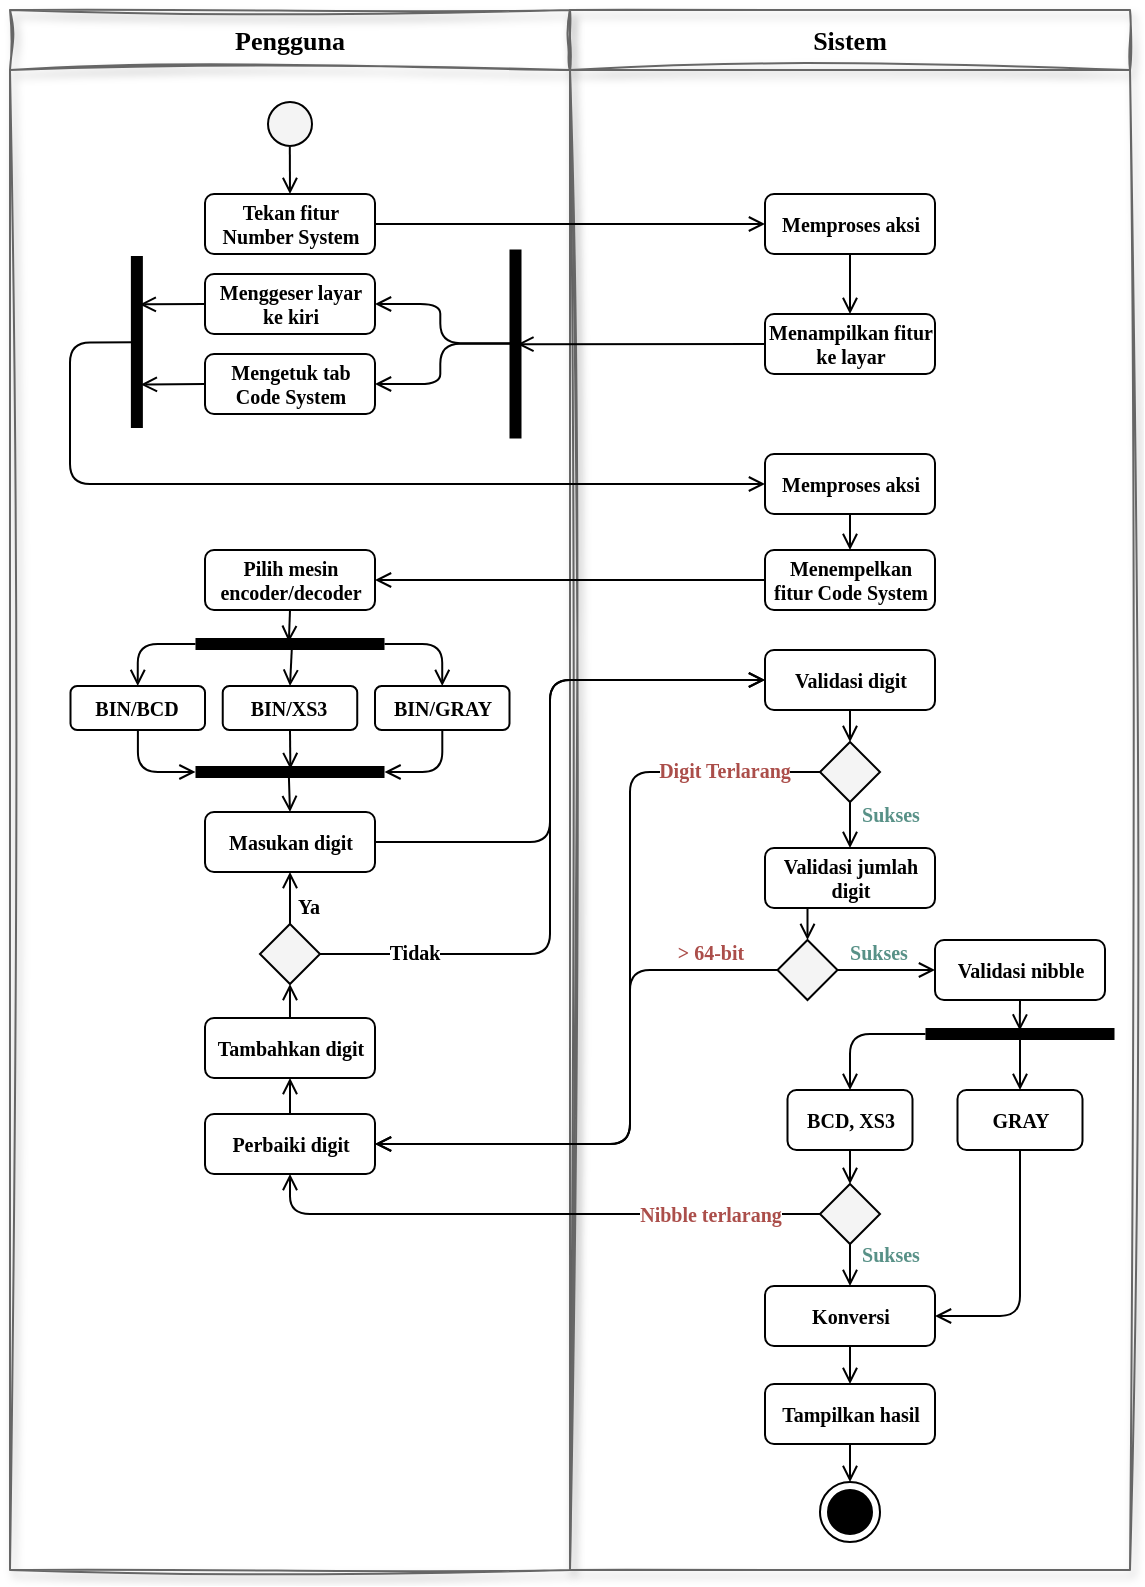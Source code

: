 <mxfile version="21.6.2" type="github">
  <diagram name="Page-1" id="CgQySgWVw96B_NjmKXBA">
    <mxGraphModel dx="836" dy="502" grid="1" gridSize="10" guides="1" tooltips="1" connect="1" arrows="1" fold="1" page="1" pageScale="1" pageWidth="850" pageHeight="1100" math="0" shadow="0">
      <root>
        <mxCell id="0" />
        <mxCell id="1" parent="0" />
        <mxCell id="lpQh4YBdjXe3NSxbTlEW-1" value="Pengguna" style="swimlane;whiteSpace=wrap;sketch=1;curveFitting=1;jiggle=2;shadow=1;fillColor=none;strokeColor=#666666;startSize=30;fontSize=13;fontFamily=Ubuntu;fontSource=https%3A%2F%2Ffonts.googleapis.com%2Fcss%3Ffamily%3DUbuntu;" vertex="1" parent="1">
          <mxGeometry x="180" y="20" width="280" height="780" as="geometry" />
        </mxCell>
        <mxCell id="lpQh4YBdjXe3NSxbTlEW-2" value="" style="endArrow=open;strokeColor=#FF0000;endFill=1;rounded=0" edge="1" parent="lpQh4YBdjXe3NSxbTlEW-1">
          <mxGeometry relative="1" as="geometry">
            <mxPoint x="115" y="160" as="sourcePoint" />
          </mxGeometry>
        </mxCell>
        <mxCell id="lpQh4YBdjXe3NSxbTlEW-3" value="" style="endArrow=open;strokeColor=#FF0000;endFill=1;rounded=0" edge="1" parent="lpQh4YBdjXe3NSxbTlEW-1">
          <mxGeometry relative="1" as="geometry">
            <mxPoint x="115" y="270" as="sourcePoint" />
          </mxGeometry>
        </mxCell>
        <mxCell id="lpQh4YBdjXe3NSxbTlEW-4" style="rounded=0;orthogonalLoop=1;jettySize=auto;html=1;exitX=0.497;exitY=0.882;exitDx=0;exitDy=0;entryX=0.5;entryY=0;entryDx=0;entryDy=0;exitPerimeter=0;endArrow=open;endFill=0;strokeColor=#000;" edge="1" parent="lpQh4YBdjXe3NSxbTlEW-1" source="lpQh4YBdjXe3NSxbTlEW-5" target="lpQh4YBdjXe3NSxbTlEW-6">
          <mxGeometry relative="1" as="geometry" />
        </mxCell>
        <mxCell id="lpQh4YBdjXe3NSxbTlEW-5" value="" style="ellipse;html=1;shape=startState;fillColor=#f4f4f4;strokeColor=#000;strokeWidth=1;fillStyle=auto;fontColor=#595959;" vertex="1" parent="lpQh4YBdjXe3NSxbTlEW-1">
          <mxGeometry x="125" y="42" width="30" height="30" as="geometry" />
        </mxCell>
        <mxCell id="lpQh4YBdjXe3NSxbTlEW-6" value="Tekan fitur Number System" style="rounded=1;whiteSpace=wrap;html=1;fontFamily=Ubuntu;fontSource=https%3A%2F%2Ffonts.googleapis.com%2Fcss%3Ffamily%3DUbuntu;fontSize=10;fontStyle=1" vertex="1" parent="lpQh4YBdjXe3NSxbTlEW-1">
          <mxGeometry x="97.5" y="92" width="85" height="30" as="geometry" />
        </mxCell>
        <mxCell id="lpQh4YBdjXe3NSxbTlEW-7" style="edgeStyle=orthogonalEdgeStyle;rounded=1;orthogonalLoop=1;jettySize=auto;html=1;exitX=0.496;exitY=0.561;exitDx=0;exitDy=0;exitPerimeter=0;entryX=1;entryY=0.5;entryDx=0;entryDy=0;endArrow=open;endFill=0;strokeColor=#000;" edge="1" parent="lpQh4YBdjXe3NSxbTlEW-1" source="lpQh4YBdjXe3NSxbTlEW-9" target="lpQh4YBdjXe3NSxbTlEW-11">
          <mxGeometry relative="1" as="geometry" />
        </mxCell>
        <mxCell id="lpQh4YBdjXe3NSxbTlEW-8" style="edgeStyle=orthogonalEdgeStyle;rounded=1;orthogonalLoop=1;jettySize=auto;html=1;entryX=1;entryY=0.5;entryDx=0;entryDy=0;exitX=0.499;exitY=0.656;exitDx=0;exitDy=0;exitPerimeter=0;endArrow=open;endFill=0;strokeColor=#000;" edge="1" parent="lpQh4YBdjXe3NSxbTlEW-1" source="lpQh4YBdjXe3NSxbTlEW-9" target="lpQh4YBdjXe3NSxbTlEW-13">
          <mxGeometry relative="1" as="geometry" />
        </mxCell>
        <mxCell id="lpQh4YBdjXe3NSxbTlEW-9" value="" style="shape=line;html=1;strokeWidth=6;strokeColor=#000;rotation=90;" vertex="1" parent="lpQh4YBdjXe3NSxbTlEW-1">
          <mxGeometry x="205.5" y="162" width="94.5" height="10" as="geometry" />
        </mxCell>
        <mxCell id="lpQh4YBdjXe3NSxbTlEW-10" style="rounded=0;orthogonalLoop=1;jettySize=auto;html=1;exitX=0;exitY=0.5;exitDx=0;exitDy=0;entryX=0.281;entryY=0.357;entryDx=0;entryDy=0;entryPerimeter=0;endArrow=open;endFill=0;strokeColor=#000;" edge="1" parent="lpQh4YBdjXe3NSxbTlEW-1" source="lpQh4YBdjXe3NSxbTlEW-11" target="lpQh4YBdjXe3NSxbTlEW-14">
          <mxGeometry relative="1" as="geometry" />
        </mxCell>
        <mxCell id="lpQh4YBdjXe3NSxbTlEW-11" value="Menggeser layar ke kiri" style="rounded=1;whiteSpace=wrap;html=1;fontFamily=Ubuntu;fontSource=https%3A%2F%2Ffonts.googleapis.com%2Fcss%3Ffamily%3DUbuntu;fontSize=10;fontStyle=1" vertex="1" parent="lpQh4YBdjXe3NSxbTlEW-1">
          <mxGeometry x="97.5" y="132" width="85" height="30" as="geometry" />
        </mxCell>
        <mxCell id="lpQh4YBdjXe3NSxbTlEW-12" style="rounded=0;orthogonalLoop=1;jettySize=auto;html=1;exitX=0;exitY=0.5;exitDx=0;exitDy=0;entryX=0.748;entryY=0.302;entryDx=0;entryDy=0;entryPerimeter=0;endArrow=open;endFill=0;strokeColor=#000;" edge="1" parent="lpQh4YBdjXe3NSxbTlEW-1" source="lpQh4YBdjXe3NSxbTlEW-13" target="lpQh4YBdjXe3NSxbTlEW-14">
          <mxGeometry relative="1" as="geometry" />
        </mxCell>
        <mxCell id="lpQh4YBdjXe3NSxbTlEW-13" value="Mengetuk tab Code System" style="rounded=1;whiteSpace=wrap;html=1;fontFamily=Ubuntu;fontSource=https%3A%2F%2Ffonts.googleapis.com%2Fcss%3Ffamily%3DUbuntu;fontSize=10;fontStyle=1" vertex="1" parent="lpQh4YBdjXe3NSxbTlEW-1">
          <mxGeometry x="97.5" y="172" width="85" height="30" as="geometry" />
        </mxCell>
        <mxCell id="lpQh4YBdjXe3NSxbTlEW-14" value="" style="shape=line;html=1;strokeWidth=6;strokeColor=#000;rotation=90;" vertex="1" parent="lpQh4YBdjXe3NSxbTlEW-1">
          <mxGeometry x="20.5" y="161" width="85.88" height="10" as="geometry" />
        </mxCell>
        <mxCell id="lpQh4YBdjXe3NSxbTlEW-15" style="rounded=0;orthogonalLoop=1;jettySize=auto;html=1;exitX=0.5;exitY=1;exitDx=0;exitDy=0;entryX=0.494;entryY=0.399;entryDx=0;entryDy=0;entryPerimeter=0;endArrow=open;endFill=0;strokeColor=#000;" edge="1" parent="lpQh4YBdjXe3NSxbTlEW-1" source="lpQh4YBdjXe3NSxbTlEW-16" target="lpQh4YBdjXe3NSxbTlEW-20">
          <mxGeometry relative="1" as="geometry" />
        </mxCell>
        <mxCell id="lpQh4YBdjXe3NSxbTlEW-16" value="Pilih mesin encoder/decoder" style="rounded=1;whiteSpace=wrap;html=1;fontFamily=Ubuntu;fontSource=https%3A%2F%2Ffonts.googleapis.com%2Fcss%3Ffamily%3DUbuntu;fontSize=10;fontStyle=1" vertex="1" parent="lpQh4YBdjXe3NSxbTlEW-1">
          <mxGeometry x="97.5" y="270" width="85" height="30" as="geometry" />
        </mxCell>
        <mxCell id="lpQh4YBdjXe3NSxbTlEW-17" style="rounded=0;orthogonalLoop=1;jettySize=auto;html=1;entryX=0.5;entryY=0;entryDx=0;entryDy=0;exitX=0.51;exitY=0.66;exitDx=0;exitDy=0;exitPerimeter=0;endArrow=open;endFill=0;strokeColor=#000;" edge="1" parent="lpQh4YBdjXe3NSxbTlEW-1" source="lpQh4YBdjXe3NSxbTlEW-20" target="lpQh4YBdjXe3NSxbTlEW-24">
          <mxGeometry relative="1" as="geometry" />
        </mxCell>
        <mxCell id="lpQh4YBdjXe3NSxbTlEW-18" style="edgeStyle=orthogonalEdgeStyle;rounded=1;orthogonalLoop=1;jettySize=auto;html=1;exitX=1;exitY=0.5;exitDx=0;exitDy=0;exitPerimeter=0;entryX=0.5;entryY=0;entryDx=0;entryDy=0;endArrow=open;endFill=0;strokeColor=#000;" edge="1" parent="lpQh4YBdjXe3NSxbTlEW-1" source="lpQh4YBdjXe3NSxbTlEW-20" target="lpQh4YBdjXe3NSxbTlEW-26">
          <mxGeometry relative="1" as="geometry" />
        </mxCell>
        <mxCell id="lpQh4YBdjXe3NSxbTlEW-19" style="edgeStyle=orthogonalEdgeStyle;rounded=1;orthogonalLoop=1;jettySize=auto;html=1;exitX=0;exitY=0.5;exitDx=0;exitDy=0;exitPerimeter=0;entryX=0.5;entryY=0;entryDx=0;entryDy=0;endArrow=open;endFill=0;strokeColor=#000;" edge="1" parent="lpQh4YBdjXe3NSxbTlEW-1" source="lpQh4YBdjXe3NSxbTlEW-20" target="lpQh4YBdjXe3NSxbTlEW-22">
          <mxGeometry relative="1" as="geometry" />
        </mxCell>
        <mxCell id="lpQh4YBdjXe3NSxbTlEW-20" value="" style="shape=line;html=1;strokeWidth=6;strokeColor=#000;rotation=0;" vertex="1" parent="lpQh4YBdjXe3NSxbTlEW-1">
          <mxGeometry x="92.75" y="312" width="94.5" height="10" as="geometry" />
        </mxCell>
        <mxCell id="lpQh4YBdjXe3NSxbTlEW-21" style="edgeStyle=orthogonalEdgeStyle;rounded=1;orthogonalLoop=1;jettySize=auto;html=1;entryX=0;entryY=0.5;entryDx=0;entryDy=0;entryPerimeter=0;endArrow=open;endFill=0;strokeColor=#000;" edge="1" parent="lpQh4YBdjXe3NSxbTlEW-1" source="lpQh4YBdjXe3NSxbTlEW-22" target="lpQh4YBdjXe3NSxbTlEW-28">
          <mxGeometry relative="1" as="geometry" />
        </mxCell>
        <mxCell id="lpQh4YBdjXe3NSxbTlEW-22" value="BIN/BCD" style="rounded=1;whiteSpace=wrap;html=1;fontFamily=Ubuntu;fontSource=https%3A%2F%2Ffonts.googleapis.com%2Fcss%3Ffamily%3DUbuntu;fontSize=10;fontStyle=1" vertex="1" parent="lpQh4YBdjXe3NSxbTlEW-1">
          <mxGeometry x="30.25" y="338" width="67.25" height="22" as="geometry" />
        </mxCell>
        <mxCell id="lpQh4YBdjXe3NSxbTlEW-23" style="rounded=0;orthogonalLoop=1;jettySize=auto;html=1;exitX=0.5;exitY=1;exitDx=0;exitDy=0;entryX=0.502;entryY=0.351;entryDx=0;entryDy=0;entryPerimeter=0;endArrow=open;endFill=0;strokeColor=#000;" edge="1" parent="lpQh4YBdjXe3NSxbTlEW-1" source="lpQh4YBdjXe3NSxbTlEW-24" target="lpQh4YBdjXe3NSxbTlEW-28">
          <mxGeometry relative="1" as="geometry">
            <mxPoint x="140.5" y="382" as="targetPoint" />
          </mxGeometry>
        </mxCell>
        <mxCell id="lpQh4YBdjXe3NSxbTlEW-24" value="BIN/XS3" style="rounded=1;whiteSpace=wrap;html=1;fontFamily=Ubuntu;fontSource=https%3A%2F%2Ffonts.googleapis.com%2Fcss%3Ffamily%3DUbuntu;fontSize=10;fontStyle=1" vertex="1" parent="lpQh4YBdjXe3NSxbTlEW-1">
          <mxGeometry x="106.37" y="338" width="67.25" height="22" as="geometry" />
        </mxCell>
        <mxCell id="lpQh4YBdjXe3NSxbTlEW-25" style="edgeStyle=orthogonalEdgeStyle;rounded=1;orthogonalLoop=1;jettySize=auto;html=1;entryX=1;entryY=0.5;entryDx=0;entryDy=0;entryPerimeter=0;endArrow=open;endFill=0;strokeColor=#000;" edge="1" parent="lpQh4YBdjXe3NSxbTlEW-1" source="lpQh4YBdjXe3NSxbTlEW-26" target="lpQh4YBdjXe3NSxbTlEW-28">
          <mxGeometry relative="1" as="geometry" />
        </mxCell>
        <mxCell id="lpQh4YBdjXe3NSxbTlEW-26" value="BIN/GRAY" style="rounded=1;whiteSpace=wrap;html=1;fontFamily=Ubuntu;fontSource=https%3A%2F%2Ffonts.googleapis.com%2Fcss%3Ffamily%3DUbuntu;fontSize=10;fontStyle=1" vertex="1" parent="lpQh4YBdjXe3NSxbTlEW-1">
          <mxGeometry x="182.5" y="338" width="67.25" height="22" as="geometry" />
        </mxCell>
        <mxCell id="lpQh4YBdjXe3NSxbTlEW-27" style="rounded=0;orthogonalLoop=1;jettySize=auto;html=1;entryX=0.5;entryY=0;entryDx=0;entryDy=0;exitX=0.494;exitY=0.7;exitDx=0;exitDy=0;exitPerimeter=0;endArrow=open;endFill=0;strokeColor=#000;" edge="1" parent="lpQh4YBdjXe3NSxbTlEW-1" source="lpQh4YBdjXe3NSxbTlEW-28" target="lpQh4YBdjXe3NSxbTlEW-29">
          <mxGeometry relative="1" as="geometry" />
        </mxCell>
        <mxCell id="lpQh4YBdjXe3NSxbTlEW-28" value="" style="shape=line;html=1;strokeWidth=6;strokeColor=#000;rotation=0;" vertex="1" parent="lpQh4YBdjXe3NSxbTlEW-1">
          <mxGeometry x="92.75" y="376" width="94.5" height="10" as="geometry" />
        </mxCell>
        <mxCell id="lpQh4YBdjXe3NSxbTlEW-29" value="Masukan digit" style="rounded=1;whiteSpace=wrap;html=1;fontFamily=Ubuntu;fontSource=https%3A%2F%2Ffonts.googleapis.com%2Fcss%3Ffamily%3DUbuntu;fontSize=10;fontStyle=1" vertex="1" parent="lpQh4YBdjXe3NSxbTlEW-1">
          <mxGeometry x="97.5" y="401" width="85" height="30" as="geometry" />
        </mxCell>
        <mxCell id="lpQh4YBdjXe3NSxbTlEW-30" style="rounded=0;orthogonalLoop=1;jettySize=auto;html=1;exitX=0.5;exitY=0;exitDx=0;exitDy=0;entryX=0.5;entryY=1;entryDx=0;entryDy=0;endArrow=open;endFill=0;strokeColor=#000;" edge="1" parent="lpQh4YBdjXe3NSxbTlEW-1" source="lpQh4YBdjXe3NSxbTlEW-31" target="lpQh4YBdjXe3NSxbTlEW-36">
          <mxGeometry relative="1" as="geometry" />
        </mxCell>
        <mxCell id="lpQh4YBdjXe3NSxbTlEW-31" value="Perbaiki digit" style="rounded=1;whiteSpace=wrap;html=1;fontSize=10;fontFamily=Ubuntu;fontSource=https%3A%2F%2Ffonts.googleapis.com%2Fcss%3Ffamily%3DUbuntu;fontStyle=1" vertex="1" parent="lpQh4YBdjXe3NSxbTlEW-1">
          <mxGeometry x="97.5" y="552" width="85" height="30" as="geometry" />
        </mxCell>
        <mxCell id="lpQh4YBdjXe3NSxbTlEW-32" style="rounded=0;orthogonalLoop=1;jettySize=auto;html=1;entryX=0.5;entryY=1;entryDx=0;entryDy=0;endArrow=open;endFill=0;strokeColor=#000;" edge="1" parent="lpQh4YBdjXe3NSxbTlEW-1" source="lpQh4YBdjXe3NSxbTlEW-34" target="lpQh4YBdjXe3NSxbTlEW-29">
          <mxGeometry relative="1" as="geometry">
            <Array as="points">
              <mxPoint x="140" y="450" />
            </Array>
          </mxGeometry>
        </mxCell>
        <mxCell id="lpQh4YBdjXe3NSxbTlEW-33" value="Ya" style="edgeLabel;html=1;align=center;verticalAlign=middle;resizable=0;points=[];fontSize=10;fontFamily=Ubuntu;fontSource=https%3A%2F%2Ffonts.googleapis.com%2Fcss%3Ffamily%3DUbuntu;spacingRight=5;spacingBottom=-6;fontStyle=1;spacingTop=7;spacingLeft=3;" vertex="1" connectable="0" parent="lpQh4YBdjXe3NSxbTlEW-32">
          <mxGeometry x="0.508" y="-1" relative="1" as="geometry">
            <mxPoint x="9" y="4" as="offset" />
          </mxGeometry>
        </mxCell>
        <mxCell id="lpQh4YBdjXe3NSxbTlEW-34" value="" style="rhombus;whiteSpace=wrap;html=1;fontSize=10;fontFamily=Ubuntu;fillColor=#f4f4f4;strokeColor=#000;fontColor=#333333;rounded=0;fontSource=https%3A%2F%2Ffonts.googleapis.com%2Fcss%3Ffamily%3DUbuntu;" vertex="1" parent="lpQh4YBdjXe3NSxbTlEW-1">
          <mxGeometry x="124.99" y="457" width="30" height="30" as="geometry" />
        </mxCell>
        <mxCell id="lpQh4YBdjXe3NSxbTlEW-35" style="rounded=0;orthogonalLoop=1;jettySize=auto;html=1;entryX=0.5;entryY=1;entryDx=0;entryDy=0;endArrow=open;endFill=0;strokeColor=#000;" edge="1" parent="lpQh4YBdjXe3NSxbTlEW-1" source="lpQh4YBdjXe3NSxbTlEW-36" target="lpQh4YBdjXe3NSxbTlEW-34">
          <mxGeometry relative="1" as="geometry" />
        </mxCell>
        <mxCell id="lpQh4YBdjXe3NSxbTlEW-36" value="Tambahkan digit" style="rounded=1;whiteSpace=wrap;html=1;fontSize=10;fontFamily=Ubuntu;fontSource=https%3A%2F%2Ffonts.googleapis.com%2Fcss%3Ffamily%3DUbuntu;fontStyle=1" vertex="1" parent="lpQh4YBdjXe3NSxbTlEW-1">
          <mxGeometry x="97.5" y="504" width="85" height="30" as="geometry" />
        </mxCell>
        <mxCell id="lpQh4YBdjXe3NSxbTlEW-37" value="Sistem" style="swimlane;whiteSpace=wrap;sketch=1;curveFitting=1;jiggle=2;shadow=1;fillColor=none;strokeColor=#666666;startSize=30;fontSize=13;fontFamily=Ubuntu;fontSource=https%3A%2F%2Ffonts.googleapis.com%2Fcss%3Ffamily%3DUbuntu;" vertex="1" parent="1">
          <mxGeometry x="460" y="20" width="280" height="780" as="geometry" />
        </mxCell>
        <mxCell id="lpQh4YBdjXe3NSxbTlEW-38" value="" style="endArrow=open;strokeColor=#FF0000;endFill=1;rounded=0" edge="1" parent="lpQh4YBdjXe3NSxbTlEW-37">
          <mxGeometry relative="1" as="geometry">
            <mxPoint x="75" y="160" as="sourcePoint" />
          </mxGeometry>
        </mxCell>
        <mxCell id="lpQh4YBdjXe3NSxbTlEW-39" value="" style="endArrow=open;strokeColor=#FF0000;endFill=1;rounded=0" edge="1" parent="lpQh4YBdjXe3NSxbTlEW-37">
          <mxGeometry relative="1" as="geometry">
            <mxPoint x="75" y="270" as="sourcePoint" />
          </mxGeometry>
        </mxCell>
        <mxCell id="lpQh4YBdjXe3NSxbTlEW-40" value="yes" style="edgeStyle=elbowEdgeStyle;elbow=horizontal;align=left;verticalAlign=bottom;endArrow=open;endSize=8;strokeColor=#FF0000;exitX=0.5;exitY=0;endFill=1;rounded=0;entryX=0.75;entryY=0.5;entryPerimeter=0" edge="1" parent="lpQh4YBdjXe3NSxbTlEW-37">
          <mxGeometry x="-1" relative="1" as="geometry">
            <mxPoint x="155" y="147.5" as="targetPoint" />
            <Array as="points">
              <mxPoint x="190" y="180" />
            </Array>
          </mxGeometry>
        </mxCell>
        <mxCell id="lpQh4YBdjXe3NSxbTlEW-41" value="" style="endArrow=open;strokeColor=#FF0000;endFill=1;rounded=0" edge="1" parent="lpQh4YBdjXe3NSxbTlEW-37">
          <mxGeometry relative="1" as="geometry">
            <mxPoint x="130" y="245" as="sourcePoint" />
          </mxGeometry>
        </mxCell>
        <mxCell id="lpQh4YBdjXe3NSxbTlEW-42" value="" style="edgeStyle=elbowEdgeStyle;elbow=horizontal;verticalAlign=bottom;endArrow=open;endSize=8;strokeColor=#FF0000;endFill=1;rounded=0" edge="1" parent="lpQh4YBdjXe3NSxbTlEW-37">
          <mxGeometry x="130" y="90" as="geometry">
            <mxPoint x="130" y="135" as="targetPoint" />
          </mxGeometry>
        </mxCell>
        <mxCell id="lpQh4YBdjXe3NSxbTlEW-43" value="" style="endArrow=none;strokeColor=#FF0000;endFill=0;rounded=0;dashed=1" edge="1" parent="lpQh4YBdjXe3NSxbTlEW-37">
          <mxGeometry relative="1" as="geometry">
            <mxPoint x="87.121" y="375" as="sourcePoint" />
          </mxGeometry>
        </mxCell>
        <mxCell id="lpQh4YBdjXe3NSxbTlEW-44" style="rounded=0;orthogonalLoop=1;jettySize=auto;html=1;entryX=0.5;entryY=0;entryDx=0;entryDy=0;endArrow=open;endFill=0;strokeColor=#000;" edge="1" parent="lpQh4YBdjXe3NSxbTlEW-37" source="lpQh4YBdjXe3NSxbTlEW-45" target="lpQh4YBdjXe3NSxbTlEW-46">
          <mxGeometry relative="1" as="geometry" />
        </mxCell>
        <mxCell id="lpQh4YBdjXe3NSxbTlEW-45" value="Memproses aksi" style="rounded=1;whiteSpace=wrap;html=1;fontFamily=Ubuntu;fontSource=https%3A%2F%2Ffonts.googleapis.com%2Fcss%3Ffamily%3DUbuntu;fontSize=10;fontStyle=1" vertex="1" parent="lpQh4YBdjXe3NSxbTlEW-37">
          <mxGeometry x="97.5" y="92" width="85" height="30" as="geometry" />
        </mxCell>
        <mxCell id="lpQh4YBdjXe3NSxbTlEW-46" value="Menampilkan fitur ke layar" style="rounded=1;whiteSpace=wrap;html=1;fontFamily=Ubuntu;fontSource=https%3A%2F%2Ffonts.googleapis.com%2Fcss%3Ffamily%3DUbuntu;fontSize=10;fontStyle=1" vertex="1" parent="lpQh4YBdjXe3NSxbTlEW-37">
          <mxGeometry x="97.5" y="152" width="85" height="30" as="geometry" />
        </mxCell>
        <mxCell id="lpQh4YBdjXe3NSxbTlEW-47" style="rounded=0;orthogonalLoop=1;jettySize=auto;html=1;exitX=0.5;exitY=1;exitDx=0;exitDy=0;entryX=0.5;entryY=0;entryDx=0;entryDy=0;endArrow=open;endFill=0;strokeColor=#000;" edge="1" parent="lpQh4YBdjXe3NSxbTlEW-37" source="lpQh4YBdjXe3NSxbTlEW-48" target="lpQh4YBdjXe3NSxbTlEW-49">
          <mxGeometry relative="1" as="geometry" />
        </mxCell>
        <mxCell id="lpQh4YBdjXe3NSxbTlEW-48" value="Memproses aksi" style="rounded=1;whiteSpace=wrap;html=1;fontFamily=Ubuntu;fontSource=https%3A%2F%2Ffonts.googleapis.com%2Fcss%3Ffamily%3DUbuntu;fontSize=10;fontStyle=1" vertex="1" parent="lpQh4YBdjXe3NSxbTlEW-37">
          <mxGeometry x="97.5" y="222" width="85" height="30" as="geometry" />
        </mxCell>
        <mxCell id="lpQh4YBdjXe3NSxbTlEW-49" value="Menempelkan fitur Code System" style="rounded=1;whiteSpace=wrap;html=1;fontFamily=Ubuntu;fontSource=https%3A%2F%2Ffonts.googleapis.com%2Fcss%3Ffamily%3DUbuntu;fontSize=10;fontStyle=1" vertex="1" parent="lpQh4YBdjXe3NSxbTlEW-37">
          <mxGeometry x="97.5" y="270" width="85" height="30" as="geometry" />
        </mxCell>
        <mxCell id="lpQh4YBdjXe3NSxbTlEW-50" style="rounded=0;orthogonalLoop=1;jettySize=auto;html=1;exitX=0.5;exitY=1;exitDx=0;exitDy=0;entryX=0.5;entryY=0;entryDx=0;entryDy=0;endArrow=open;endFill=0;strokeColor=#000;" edge="1" parent="lpQh4YBdjXe3NSxbTlEW-37" source="lpQh4YBdjXe3NSxbTlEW-51" target="lpQh4YBdjXe3NSxbTlEW-54">
          <mxGeometry relative="1" as="geometry" />
        </mxCell>
        <mxCell id="lpQh4YBdjXe3NSxbTlEW-51" value="Validasi digit" style="rounded=1;whiteSpace=wrap;html=1;fontFamily=Ubuntu;fontSource=https%3A%2F%2Ffonts.googleapis.com%2Fcss%3Ffamily%3DUbuntu;fontSize=10;fontStyle=1" vertex="1" parent="lpQh4YBdjXe3NSxbTlEW-37">
          <mxGeometry x="97.5" y="320" width="85" height="30" as="geometry" />
        </mxCell>
        <mxCell id="lpQh4YBdjXe3NSxbTlEW-52" style="rounded=0;orthogonalLoop=1;jettySize=auto;html=1;exitX=0.5;exitY=1;exitDx=0;exitDy=0;entryX=0.5;entryY=0;entryDx=0;entryDy=0;endArrow=open;endFill=0;strokeColor=#000;" edge="1" parent="lpQh4YBdjXe3NSxbTlEW-37" source="lpQh4YBdjXe3NSxbTlEW-54" target="lpQh4YBdjXe3NSxbTlEW-78">
          <mxGeometry relative="1" as="geometry" />
        </mxCell>
        <mxCell id="lpQh4YBdjXe3NSxbTlEW-53" value="Sukses" style="edgeLabel;html=1;align=center;verticalAlign=middle;resizable=0;points=[];fontSize=10;fontFamily=Ubuntu;fontSource=https%3A%2F%2Ffonts.googleapis.com%2Fcss%3Ffamily%3DUbuntu;spacingRight=3;spacingBottom=-3;fontStyle=1;spacingTop=2;spacingLeft=3;fontColor=#589187;" vertex="1" connectable="0" parent="lpQh4YBdjXe3NSxbTlEW-52">
          <mxGeometry x="0.265" relative="1" as="geometry">
            <mxPoint x="20" y="-11" as="offset" />
          </mxGeometry>
        </mxCell>
        <mxCell id="lpQh4YBdjXe3NSxbTlEW-54" value="" style="rhombus;whiteSpace=wrap;html=1;fontSize=10;fontFamily=Ubuntu;fillColor=#f4f4f4;strokeColor=#000;fontColor=#333333;rounded=0;fontSource=https%3A%2F%2Ffonts.googleapis.com%2Fcss%3Ffamily%3DUbuntu;" vertex="1" parent="lpQh4YBdjXe3NSxbTlEW-37">
          <mxGeometry x="125" y="366" width="30" height="30" as="geometry" />
        </mxCell>
        <mxCell id="lpQh4YBdjXe3NSxbTlEW-56" value="Validasi nibble" style="rounded=1;whiteSpace=wrap;html=1;fontFamily=Ubuntu;fontSource=https%3A%2F%2Ffonts.googleapis.com%2Fcss%3Ffamily%3DUbuntu;fontSize=10;fontStyle=1" vertex="1" parent="lpQh4YBdjXe3NSxbTlEW-37">
          <mxGeometry x="182.5" y="465" width="85" height="30" as="geometry" />
        </mxCell>
        <mxCell id="lpQh4YBdjXe3NSxbTlEW-83" value="" style="rounded=0;orthogonalLoop=1;jettySize=auto;html=1;endArrow=open;endFill=0;exitX=0.25;exitY=1;exitDx=0;exitDy=0;" edge="1" parent="lpQh4YBdjXe3NSxbTlEW-37" source="lpQh4YBdjXe3NSxbTlEW-78" target="lpQh4YBdjXe3NSxbTlEW-82">
          <mxGeometry relative="1" as="geometry" />
        </mxCell>
        <mxCell id="lpQh4YBdjXe3NSxbTlEW-78" value="Validasi jumlah digit" style="rounded=1;whiteSpace=wrap;html=1;fontFamily=Ubuntu;fontSource=https%3A%2F%2Ffonts.googleapis.com%2Fcss%3Ffamily%3DUbuntu;fontSize=10;fontStyle=1" vertex="1" parent="lpQh4YBdjXe3NSxbTlEW-37">
          <mxGeometry x="97.5" y="419" width="85" height="30" as="geometry" />
        </mxCell>
        <mxCell id="lpQh4YBdjXe3NSxbTlEW-85" value="" style="rounded=0;orthogonalLoop=1;jettySize=auto;html=1;entryX=0;entryY=0.5;entryDx=0;entryDy=0;endArrow=open;endFill=0;" edge="1" parent="lpQh4YBdjXe3NSxbTlEW-37" source="lpQh4YBdjXe3NSxbTlEW-82" target="lpQh4YBdjXe3NSxbTlEW-56">
          <mxGeometry relative="1" as="geometry" />
        </mxCell>
        <mxCell id="lpQh4YBdjXe3NSxbTlEW-98" value="Sukses" style="edgeLabel;html=1;align=center;verticalAlign=middle;resizable=0;points=[];fontSize=10;fontFamily=Ubuntu;fontSource=https%3A%2F%2Ffonts.googleapis.com%2Fcss%3Ffamily%3DUbuntu;fontStyle=1;fontColor=#589187;spacingLeft=-5;spacingTop=-2;" vertex="1" connectable="0" parent="lpQh4YBdjXe3NSxbTlEW-85">
          <mxGeometry x="-0.271" y="-2" relative="1" as="geometry">
            <mxPoint x="4" y="-10" as="offset" />
          </mxGeometry>
        </mxCell>
        <mxCell id="lpQh4YBdjXe3NSxbTlEW-82" value="" style="rhombus;whiteSpace=wrap;html=1;fontSize=10;fontFamily=Ubuntu;fillColor=#f4f4f4;strokeColor=#000;fontColor=#333333;rounded=0;fontSource=https%3A%2F%2Ffonts.googleapis.com%2Fcss%3Ffamily%3DUbuntu;" vertex="1" parent="lpQh4YBdjXe3NSxbTlEW-37">
          <mxGeometry x="103.75" y="465" width="30" height="30" as="geometry" />
        </mxCell>
        <mxCell id="lpQh4YBdjXe3NSxbTlEW-89" style="edgeStyle=orthogonalEdgeStyle;rounded=1;orthogonalLoop=1;jettySize=auto;html=1;exitX=1;exitY=0.5;exitDx=0;exitDy=0;exitPerimeter=0;entryX=0.5;entryY=0;entryDx=0;entryDy=0;endArrow=open;endFill=0;" edge="1" parent="lpQh4YBdjXe3NSxbTlEW-37" source="lpQh4YBdjXe3NSxbTlEW-86" target="lpQh4YBdjXe3NSxbTlEW-88">
          <mxGeometry relative="1" as="geometry" />
        </mxCell>
        <mxCell id="lpQh4YBdjXe3NSxbTlEW-93" style="edgeStyle=orthogonalEdgeStyle;rounded=0;orthogonalLoop=1;jettySize=auto;html=1;entryX=0.5;entryY=0;entryDx=0;entryDy=0;exitX=0.5;exitY=0.282;exitDx=0;exitDy=0;exitPerimeter=0;endArrow=open;endFill=0;" edge="1" parent="lpQh4YBdjXe3NSxbTlEW-37" source="lpQh4YBdjXe3NSxbTlEW-86" target="lpQh4YBdjXe3NSxbTlEW-92">
          <mxGeometry relative="1" as="geometry" />
        </mxCell>
        <mxCell id="lpQh4YBdjXe3NSxbTlEW-86" value="" style="shape=line;html=1;strokeWidth=6;strokeColor=#000;rotation=-180;" vertex="1" parent="lpQh4YBdjXe3NSxbTlEW-37">
          <mxGeometry x="177.75" y="507" width="94.5" height="10" as="geometry" />
        </mxCell>
        <mxCell id="lpQh4YBdjXe3NSxbTlEW-87" style="rounded=0;orthogonalLoop=1;jettySize=auto;html=1;exitX=0.5;exitY=1;exitDx=0;exitDy=0;entryX=0.501;entryY=0.671;entryDx=0;entryDy=0;entryPerimeter=0;endArrow=open;endFill=0;" edge="1" parent="lpQh4YBdjXe3NSxbTlEW-37" source="lpQh4YBdjXe3NSxbTlEW-56" target="lpQh4YBdjXe3NSxbTlEW-86">
          <mxGeometry relative="1" as="geometry" />
        </mxCell>
        <mxCell id="lpQh4YBdjXe3NSxbTlEW-88" value="BCD, XS3" style="rounded=1;whiteSpace=wrap;html=1;fontFamily=Ubuntu;fontSource=https%3A%2F%2Ffonts.googleapis.com%2Fcss%3Ffamily%3DUbuntu;fontSize=10;fontStyle=1" vertex="1" parent="lpQh4YBdjXe3NSxbTlEW-37">
          <mxGeometry x="108.75" y="540" width="62.5" height="30" as="geometry" />
        </mxCell>
        <mxCell id="lpQh4YBdjXe3NSxbTlEW-92" value="GRAY" style="rounded=1;whiteSpace=wrap;html=1;fontFamily=Ubuntu;fontSource=https%3A%2F%2Ffonts.googleapis.com%2Fcss%3Ffamily%3DUbuntu;fontSize=10;fontStyle=1" vertex="1" parent="lpQh4YBdjXe3NSxbTlEW-37">
          <mxGeometry x="193.75" y="540" width="62.5" height="30" as="geometry" />
        </mxCell>
        <mxCell id="lpQh4YBdjXe3NSxbTlEW-65" style="rounded=0;orthogonalLoop=1;jettySize=auto;html=1;exitX=1;exitY=0.5;exitDx=0;exitDy=0;entryX=0;entryY=0.5;entryDx=0;entryDy=0;endArrow=open;endFill=0;" edge="1" parent="1" source="lpQh4YBdjXe3NSxbTlEW-6" target="lpQh4YBdjXe3NSxbTlEW-45">
          <mxGeometry relative="1" as="geometry" />
        </mxCell>
        <mxCell id="lpQh4YBdjXe3NSxbTlEW-66" style="rounded=0;orthogonalLoop=1;jettySize=auto;html=1;entryX=0.501;entryY=0.406;entryDx=0;entryDy=0;entryPerimeter=0;endArrow=open;endFill=0;strokeColor=#000;" edge="1" parent="1" source="lpQh4YBdjXe3NSxbTlEW-46" target="lpQh4YBdjXe3NSxbTlEW-9">
          <mxGeometry relative="1" as="geometry">
            <mxPoint x="400" y="275" as="targetPoint" />
          </mxGeometry>
        </mxCell>
        <mxCell id="lpQh4YBdjXe3NSxbTlEW-67" style="rounded=0;orthogonalLoop=1;jettySize=auto;html=1;entryX=1;entryY=0.5;entryDx=0;entryDy=0;endArrow=open;endFill=0;strokeColor=#000;" edge="1" parent="1" source="lpQh4YBdjXe3NSxbTlEW-49" target="lpQh4YBdjXe3NSxbTlEW-16">
          <mxGeometry relative="1" as="geometry">
            <mxPoint x="420" y="413.0" as="targetPoint" />
          </mxGeometry>
        </mxCell>
        <mxCell id="lpQh4YBdjXe3NSxbTlEW-68" style="rounded=1;orthogonalLoop=1;jettySize=auto;html=1;entryX=0;entryY=0.5;entryDx=0;entryDy=0;endArrow=open;endFill=0;strokeColor=#000;edgeStyle=orthogonalEdgeStyle;" edge="1" parent="1" source="lpQh4YBdjXe3NSxbTlEW-29" target="lpQh4YBdjXe3NSxbTlEW-51">
          <mxGeometry relative="1" as="geometry">
            <Array as="points">
              <mxPoint x="450" y="436" />
              <mxPoint x="450" y="355" />
            </Array>
          </mxGeometry>
        </mxCell>
        <mxCell id="lpQh4YBdjXe3NSxbTlEW-71" style="edgeStyle=orthogonalEdgeStyle;rounded=1;orthogonalLoop=1;jettySize=auto;html=1;exitX=1;exitY=0.5;exitDx=0;exitDy=0;entryX=0;entryY=0.5;entryDx=0;entryDy=0;endArrow=open;endFill=0;strokeColor=#000;" edge="1" parent="1" source="lpQh4YBdjXe3NSxbTlEW-34" target="lpQh4YBdjXe3NSxbTlEW-51">
          <mxGeometry relative="1" as="geometry">
            <Array as="points">
              <mxPoint x="450" y="492" />
              <mxPoint x="450" y="355" />
            </Array>
          </mxGeometry>
        </mxCell>
        <mxCell id="lpQh4YBdjXe3NSxbTlEW-72" value="Tidak" style="edgeLabel;html=1;align=center;verticalAlign=middle;resizable=0;points=[];fontFamily=Ubuntu;fontSource=https%3A%2F%2Ffonts.googleapis.com%2Fcss%3Ffamily%3DUbuntu;fontSize=10;spacing=2;spacingBottom=2;fontStyle=1" vertex="1" connectable="0" parent="lpQh4YBdjXe3NSxbTlEW-71">
          <mxGeometry x="-0.518" y="-1" relative="1" as="geometry">
            <mxPoint x="-40" y="-1" as="offset" />
          </mxGeometry>
        </mxCell>
        <mxCell id="lpQh4YBdjXe3NSxbTlEW-73" style="edgeStyle=orthogonalEdgeStyle;rounded=1;orthogonalLoop=1;jettySize=auto;html=1;exitX=0;exitY=0.5;exitDx=0;exitDy=0;entryX=1;entryY=0.5;entryDx=0;entryDy=0;endArrow=open;endFill=0;strokeColor=#000;" edge="1" parent="1" source="lpQh4YBdjXe3NSxbTlEW-54" target="lpQh4YBdjXe3NSxbTlEW-31">
          <mxGeometry relative="1" as="geometry">
            <Array as="points">
              <mxPoint x="490" y="401" />
              <mxPoint x="490" y="587" />
            </Array>
          </mxGeometry>
        </mxCell>
        <mxCell id="lpQh4YBdjXe3NSxbTlEW-74" value="Digit Terlarang" style="edgeLabel;html=1;align=center;verticalAlign=middle;resizable=0;points=[];fontSize=10;spacingLeft=7;fontFamily=Ubuntu;fontSource=https%3A%2F%2Ffonts.googleapis.com%2Fcss%3Ffamily%3DUbuntu;spacingBottom=2;fontStyle=1;spacingTop=-1;fontColor=#AB4E4A;" vertex="1" connectable="0" parent="lpQh4YBdjXe3NSxbTlEW-73">
          <mxGeometry x="-0.585" y="1" relative="1" as="geometry">
            <mxPoint x="33" y="-1" as="offset" />
          </mxGeometry>
        </mxCell>
        <mxCell id="lpQh4YBdjXe3NSxbTlEW-75" style="edgeStyle=orthogonalEdgeStyle;rounded=1;orthogonalLoop=1;jettySize=auto;html=1;entryX=0;entryY=0.5;entryDx=0;entryDy=0;exitX=0.502;exitY=0.548;exitDx=0;exitDy=0;exitPerimeter=0;endArrow=open;endFill=0;strokeColor=#000;" edge="1" parent="1" source="lpQh4YBdjXe3NSxbTlEW-14" target="lpQh4YBdjXe3NSxbTlEW-48">
          <mxGeometry relative="1" as="geometry">
            <mxPoint x="230" y="190" as="sourcePoint" />
            <Array as="points">
              <mxPoint x="210" y="186" />
              <mxPoint x="210" y="257" />
            </Array>
          </mxGeometry>
        </mxCell>
        <mxCell id="lpQh4YBdjXe3NSxbTlEW-84" style="edgeStyle=orthogonalEdgeStyle;rounded=1;orthogonalLoop=1;jettySize=auto;html=1;exitX=0;exitY=0.5;exitDx=0;exitDy=0;entryX=1;entryY=0.5;entryDx=0;entryDy=0;endArrow=open;endFill=0;" edge="1" parent="1" source="lpQh4YBdjXe3NSxbTlEW-82" target="lpQh4YBdjXe3NSxbTlEW-31">
          <mxGeometry relative="1" as="geometry">
            <Array as="points">
              <mxPoint x="490" y="500" />
              <mxPoint x="490" y="587" />
            </Array>
          </mxGeometry>
        </mxCell>
        <mxCell id="lpQh4YBdjXe3NSxbTlEW-97" value="&amp;gt; 64-bit" style="edgeLabel;html=1;align=center;verticalAlign=middle;resizable=0;points=[];fontSize=10;fontFamily=Ubuntu;fontSource=https%3A%2F%2Ffonts.googleapis.com%2Fcss%3Ffamily%3DUbuntu;fontStyle=1;fontColor=#AB4E4A;spacingTop=-2;" vertex="1" connectable="0" parent="lpQh4YBdjXe3NSxbTlEW-84">
          <mxGeometry x="-0.721" relative="1" as="geometry">
            <mxPoint x="6" y="-8" as="offset" />
          </mxGeometry>
        </mxCell>
        <mxCell id="lpQh4YBdjXe3NSxbTlEW-96" style="edgeStyle=orthogonalEdgeStyle;rounded=1;orthogonalLoop=1;jettySize=auto;html=1;exitX=0;exitY=0.5;exitDx=0;exitDy=0;entryX=0.5;entryY=1;entryDx=0;entryDy=0;endArrow=open;endFill=0;" edge="1" parent="1" source="lpQh4YBdjXe3NSxbTlEW-59" target="lpQh4YBdjXe3NSxbTlEW-31">
          <mxGeometry relative="1" as="geometry" />
        </mxCell>
        <mxCell id="lpQh4YBdjXe3NSxbTlEW-99" value="Nibble terlarang" style="edgeLabel;html=1;align=center;verticalAlign=middle;resizable=0;points=[];fontSize=10;fontFamily=Ubuntu;fontSource=https%3A%2F%2Ffonts.googleapis.com%2Fcss%3Ffamily%3DUbuntu;fontStyle=1;fontColor=#AB4E4A;" vertex="1" connectable="0" parent="lpQh4YBdjXe3NSxbTlEW-96">
          <mxGeometry x="-0.502" y="1" relative="1" as="geometry">
            <mxPoint x="16" y="-1" as="offset" />
          </mxGeometry>
        </mxCell>
        <mxCell id="lpQh4YBdjXe3NSxbTlEW-59" value="" style="rhombus;whiteSpace=wrap;html=1;fontSize=10;fontFamily=Ubuntu;fillColor=#f4f4f4;strokeColor=#000;fontColor=#333333;rounded=0;fontSource=https%3A%2F%2Ffonts.googleapis.com%2Fcss%3Ffamily%3DUbuntu;" vertex="1" parent="1">
          <mxGeometry x="585" y="607" width="30" height="30" as="geometry" />
        </mxCell>
        <mxCell id="lpQh4YBdjXe3NSxbTlEW-61" value="Konversi" style="rounded=1;whiteSpace=wrap;html=1;fontFamily=Ubuntu;fontSource=https%3A%2F%2Ffonts.googleapis.com%2Fcss%3Ffamily%3DUbuntu;fontSize=10;fontStyle=1" vertex="1" parent="1">
          <mxGeometry x="557.5" y="658" width="85" height="30" as="geometry" />
        </mxCell>
        <mxCell id="lpQh4YBdjXe3NSxbTlEW-63" value="Tampilkan hasil" style="rounded=1;whiteSpace=wrap;html=1;fontFamily=Ubuntu;fontSource=https%3A%2F%2Ffonts.googleapis.com%2Fcss%3Ffamily%3DUbuntu;fontSize=10;fontStyle=1" vertex="1" parent="1">
          <mxGeometry x="557.5" y="707" width="85" height="30" as="geometry" />
        </mxCell>
        <mxCell id="lpQh4YBdjXe3NSxbTlEW-64" value="" style="ellipse;html=1;shape=endState;fillColor=#000;strokeColor=#000;strokeWidth=1;" vertex="1" parent="1">
          <mxGeometry x="585" y="756" width="30" height="30" as="geometry" />
        </mxCell>
        <mxCell id="lpQh4YBdjXe3NSxbTlEW-57" style="rounded=0;orthogonalLoop=1;jettySize=auto;html=1;exitX=0.5;exitY=1;exitDx=0;exitDy=0;entryX=0.5;entryY=0;entryDx=0;entryDy=0;endArrow=open;endFill=0;strokeColor=#000;" edge="1" parent="1" source="lpQh4YBdjXe3NSxbTlEW-59" target="lpQh4YBdjXe3NSxbTlEW-61">
          <mxGeometry relative="1" as="geometry" />
        </mxCell>
        <mxCell id="lpQh4YBdjXe3NSxbTlEW-58" value="Sukses" style="edgeLabel;html=1;align=center;verticalAlign=middle;resizable=0;points=[];fontSize=10;fontFamily=Ubuntu;fontSource=https%3A%2F%2Ffonts.googleapis.com%2Fcss%3Ffamily%3DUbuntu;spacingBottom=-3;spacingLeft=10;fontStyle=1;fontColor=#589187;spacingTop=3;" vertex="1" connectable="0" parent="lpQh4YBdjXe3NSxbTlEW-57">
          <mxGeometry x="-0.232" relative="1" as="geometry">
            <mxPoint x="15" y="-6" as="offset" />
          </mxGeometry>
        </mxCell>
        <mxCell id="lpQh4YBdjXe3NSxbTlEW-60" style="rounded=0;orthogonalLoop=1;jettySize=auto;html=1;exitX=0.5;exitY=1;exitDx=0;exitDy=0;entryX=0.5;entryY=0;entryDx=0;entryDy=0;endArrow=open;endFill=0;strokeColor=#000;" edge="1" parent="1" source="lpQh4YBdjXe3NSxbTlEW-61" target="lpQh4YBdjXe3NSxbTlEW-63">
          <mxGeometry relative="1" as="geometry" />
        </mxCell>
        <mxCell id="lpQh4YBdjXe3NSxbTlEW-62" style="rounded=0;orthogonalLoop=1;jettySize=auto;html=1;exitX=0.5;exitY=1;exitDx=0;exitDy=0;endArrow=open;endFill=0;strokeColor=#000;" edge="1" parent="1" source="lpQh4YBdjXe3NSxbTlEW-63" target="lpQh4YBdjXe3NSxbTlEW-64">
          <mxGeometry relative="1" as="geometry" />
        </mxCell>
        <mxCell id="lpQh4YBdjXe3NSxbTlEW-91" style="rounded=0;orthogonalLoop=1;jettySize=auto;html=1;exitX=0.5;exitY=1;exitDx=0;exitDy=0;entryX=0.5;entryY=0;entryDx=0;entryDy=0;endArrow=open;endFill=0;" edge="1" parent="1" source="lpQh4YBdjXe3NSxbTlEW-88" target="lpQh4YBdjXe3NSxbTlEW-59">
          <mxGeometry relative="1" as="geometry" />
        </mxCell>
        <mxCell id="lpQh4YBdjXe3NSxbTlEW-94" style="edgeStyle=orthogonalEdgeStyle;rounded=1;orthogonalLoop=1;jettySize=auto;html=1;exitX=0.5;exitY=1;exitDx=0;exitDy=0;entryX=1;entryY=0.5;entryDx=0;entryDy=0;endArrow=open;endFill=0;" edge="1" parent="1" source="lpQh4YBdjXe3NSxbTlEW-92" target="lpQh4YBdjXe3NSxbTlEW-61">
          <mxGeometry relative="1" as="geometry" />
        </mxCell>
      </root>
    </mxGraphModel>
  </diagram>
</mxfile>
